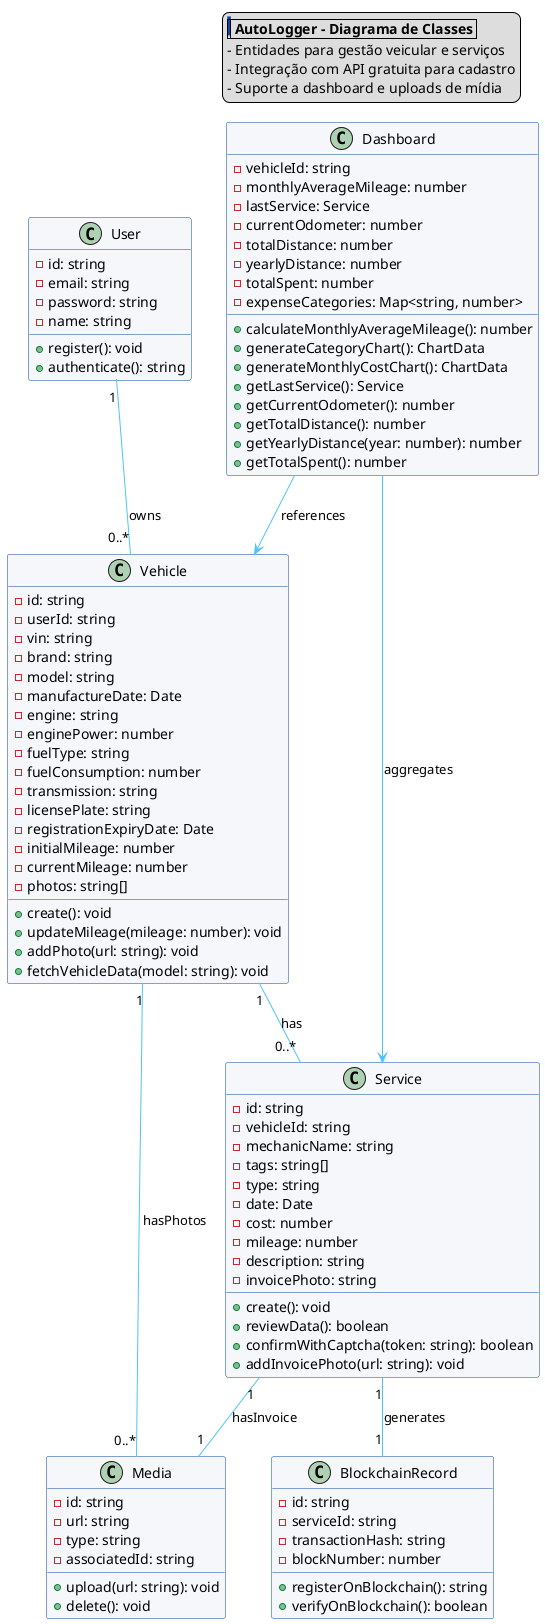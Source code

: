 @startuml AutoLogger_Class_Diagram

skinparam {
    classFontSize 14
    classBackgroundColor #F5F7FA
    classBorderColor #0D47A1
    arrowColor #4FC3F7
    monochrome false
}

class User {
  -id: string
  -email: string
  -password: string
  -name: string
  +register(): void
  +authenticate(): string
}

class Vehicle {
  -id: string
  -userId: string
  -vin: string
  -brand: string
  -model: string
  -manufactureDate: Date
  -engine: string
  -enginePower: number
  -fuelType: string
  -fuelConsumption: number
  -transmission: string
  -licensePlate: string
  -registrationExpiryDate: Date
  -initialMileage: number
  -currentMileage: number
  -photos: string[]
  +create(): void
  +updateMileage(mileage: number): void
  +addPhoto(url: string): void
  +fetchVehicleData(model: string): void
}

class Service {
  -id: string
  -vehicleId: string
  -mechanicName: string
  -tags: string[]
  -type: string
  -date: Date
  -cost: number
  -mileage: number
  -description: string
  -invoicePhoto: string
  +create(): void
  +reviewData(): boolean
  +confirmWithCaptcha(token: string): boolean
  +addInvoicePhoto(url: string): void
}

class BlockchainRecord {
  -id: string
  -serviceId: string
  -transactionHash: string
  -blockNumber: number
  +registerOnBlockchain(): string
  +verifyOnBlockchain(): boolean
}

class Dashboard {
  -vehicleId: string
  -monthlyAverageMileage: number
  -lastService: Service
  -currentOdometer: number
  -totalDistance: number
  -yearlyDistance: number
  -totalSpent: number
  -expenseCategories: Map<string, number>
  +calculateMonthlyAverageMileage(): number
  +generateCategoryChart(): ChartData
  +generateMonthlyCostChart(): ChartData
  +getLastService(): Service
  +getCurrentOdometer(): number
  +getTotalDistance(): number
  +getYearlyDistance(year: number): number
  +getTotalSpent(): number
}

class Media {
  -id: string
  -url: string
  -type: string
  -associatedId: string
  +upload(url: string): void
  +delete(): void
}

User "1" -- "0..*" Vehicle : owns
Vehicle "1" -- "0..*" Service : has
Service "1" -- "1" BlockchainRecord : generates
Vehicle "1" -- "0..*" Media : hasPhotos
Service "1" -- "1" Media : hasInvoice
Dashboard --> Vehicle : references
Dashboard --> Service : aggregates

legend top right
  |<back:#0D47A1> </back>| **AutoLogger - Diagrama de Classes** |
  - Entidades para gestão veicular e serviços
  - Integração com API gratuita para cadastro
  - Suporte a dashboard e uploads de mídia
endlegend

@enduml